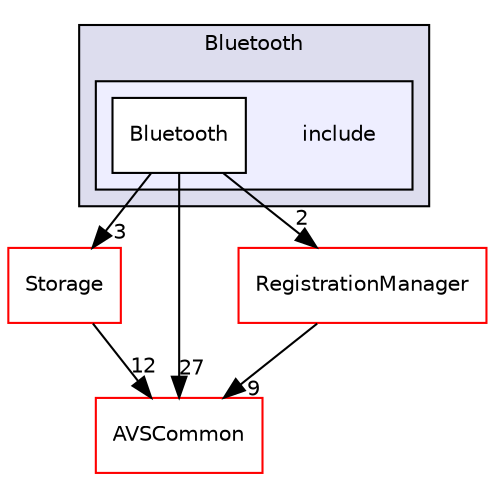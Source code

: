 digraph "/workplace/avs-device-sdk/CapabilityAgents/Bluetooth/include" {
  compound=true
  node [ fontsize="10", fontname="Helvetica"];
  edge [ labelfontsize="10", labelfontname="Helvetica"];
  subgraph clusterdir_2fa9f33c88ab044378089e969c1a626c {
    graph [ bgcolor="#ddddee", pencolor="black", label="Bluetooth" fontname="Helvetica", fontsize="10", URL="dir_2fa9f33c88ab044378089e969c1a626c.html"]
  subgraph clusterdir_d3b0a340b0e73c93d97aa769524dbb98 {
    graph [ bgcolor="#eeeeff", pencolor="black", label="" URL="dir_d3b0a340b0e73c93d97aa769524dbb98.html"];
    dir_d3b0a340b0e73c93d97aa769524dbb98 [shape=plaintext label="include"];
    dir_281dbd0298ff8d441d37c56e5a5934f5 [shape=box label="Bluetooth" color="black" fillcolor="white" style="filled" URL="dir_281dbd0298ff8d441d37c56e5a5934f5.html"];
  }
  }
  dir_d29c5f5a2915d6c5388c9daae4f109c7 [shape=box label="Storage" fillcolor="white" style="filled" color="red" URL="dir_d29c5f5a2915d6c5388c9daae4f109c7.html"];
  dir_13e65effb2bde530b17b3d5eefcd0266 [shape=box label="AVSCommon" fillcolor="white" style="filled" color="red" URL="dir_13e65effb2bde530b17b3d5eefcd0266.html"];
  dir_b14333b5607b47fe7356eaa790107bd3 [shape=box label="RegistrationManager" fillcolor="white" style="filled" color="red" URL="dir_b14333b5607b47fe7356eaa790107bd3.html"];
  dir_281dbd0298ff8d441d37c56e5a5934f5->dir_d29c5f5a2915d6c5388c9daae4f109c7 [headlabel="3", labeldistance=1.5 headhref="dir_000150_000302.html"];
  dir_281dbd0298ff8d441d37c56e5a5934f5->dir_13e65effb2bde530b17b3d5eefcd0266 [headlabel="27", labeldistance=1.5 headhref="dir_000150_000015.html"];
  dir_281dbd0298ff8d441d37c56e5a5934f5->dir_b14333b5607b47fe7356eaa790107bd3 [headlabel="2", labeldistance=1.5 headhref="dir_000150_000271.html"];
  dir_d29c5f5a2915d6c5388c9daae4f109c7->dir_13e65effb2bde530b17b3d5eefcd0266 [headlabel="12", labeldistance=1.5 headhref="dir_000302_000015.html"];
  dir_b14333b5607b47fe7356eaa790107bd3->dir_13e65effb2bde530b17b3d5eefcd0266 [headlabel="9", labeldistance=1.5 headhref="dir_000271_000015.html"];
}
